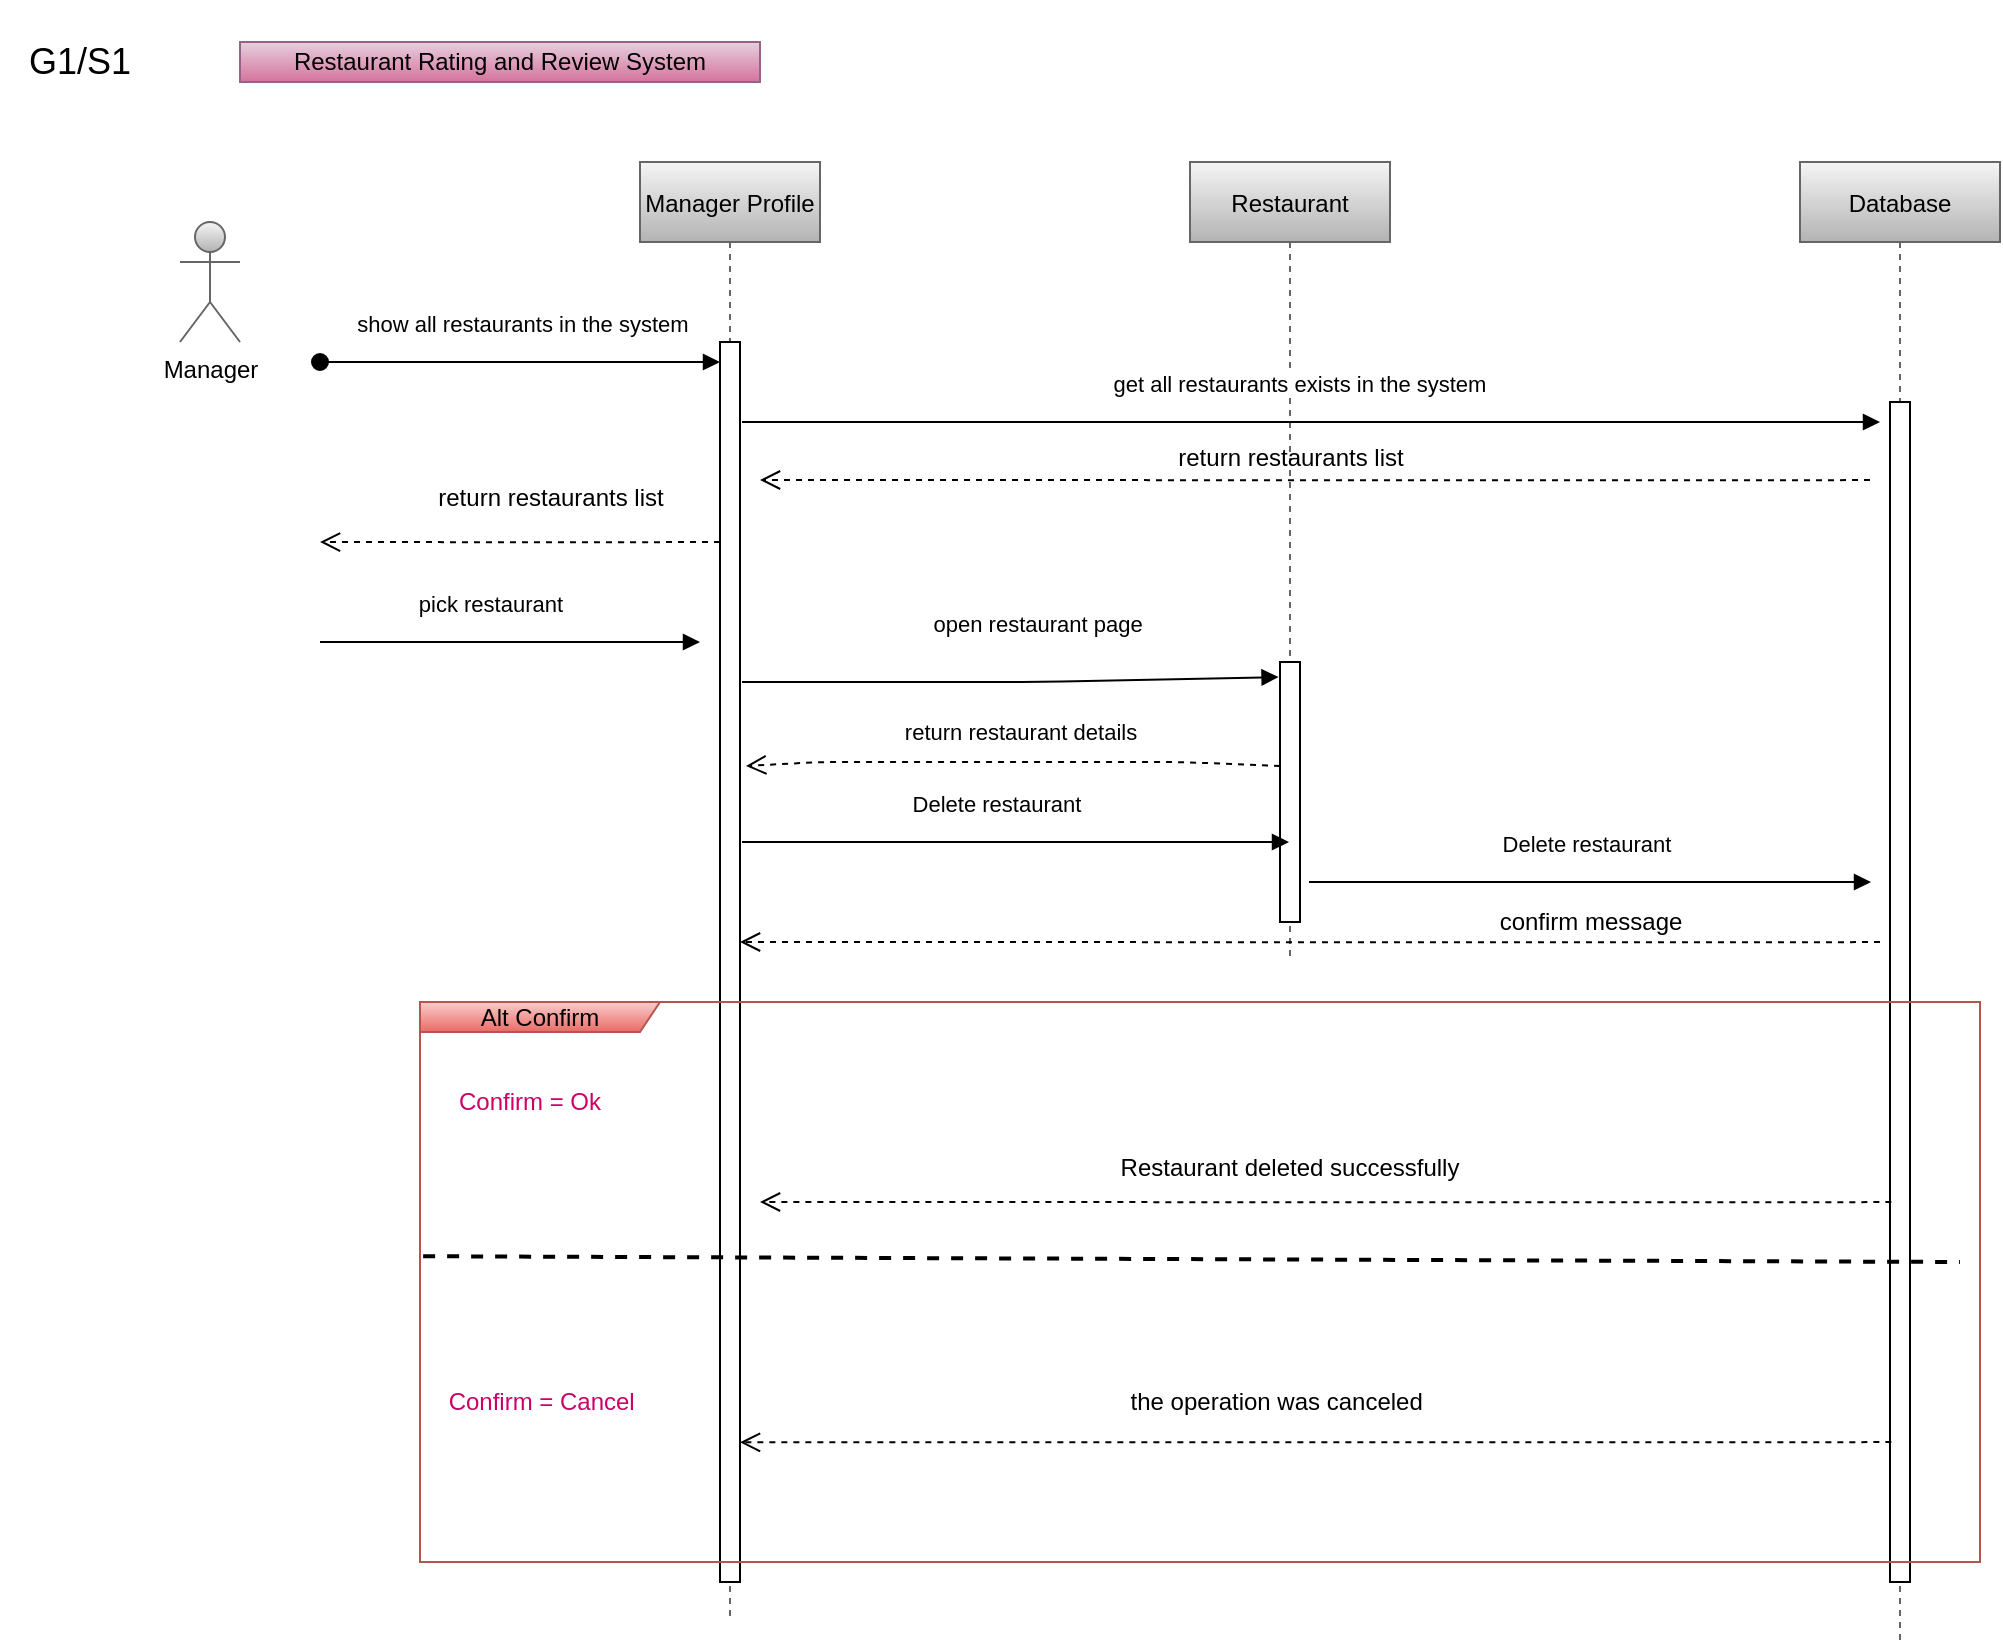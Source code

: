 <mxfile version="13.9.9" type="device"><diagram id="kgpKYQtTHZ0yAKxKKP6v" name="Page-1"><mxGraphModel dx="1765" dy="487" grid="1" gridSize="10" guides="1" tooltips="1" connect="1" arrows="1" fold="1" page="1" pageScale="1" pageWidth="850" pageHeight="1100" math="0" shadow="0"><root><mxCell id="0"/><mxCell id="1" parent="0"/><mxCell id="3nuBFxr9cyL0pnOWT2aG-1" value="Manager Profile" style="shape=umlLifeline;perimeter=lifelinePerimeter;container=1;collapsible=0;recursiveResize=0;rounded=0;shadow=0;strokeWidth=1;gradientColor=#b3b3b3;fillColor=#f5f5f5;strokeColor=#666666;" parent="1" vertex="1"><mxGeometry x="50" y="80" width="90" height="730" as="geometry"/></mxCell><mxCell id="3nuBFxr9cyL0pnOWT2aG-2" value="" style="points=[];perimeter=orthogonalPerimeter;rounded=0;shadow=0;strokeWidth=1;" parent="3nuBFxr9cyL0pnOWT2aG-1" vertex="1"><mxGeometry x="40" y="90" width="10" height="620" as="geometry"/></mxCell><mxCell id="3nuBFxr9cyL0pnOWT2aG-3" value="show all restaurants in the system " style="verticalAlign=bottom;startArrow=oval;endArrow=block;startSize=8;shadow=0;strokeWidth=1;" parent="3nuBFxr9cyL0pnOWT2aG-1" target="3nuBFxr9cyL0pnOWT2aG-2" edge="1"><mxGeometry x="0.032" y="10" relative="1" as="geometry"><mxPoint x="-160" y="100" as="sourcePoint"/><Array as="points"><mxPoint x="-30" y="100"/></Array><mxPoint as="offset"/></mxGeometry></mxCell><mxCell id="3nuBFxr9cyL0pnOWT2aG-5" value="Restaurant" style="shape=umlLifeline;perimeter=lifelinePerimeter;container=1;collapsible=0;recursiveResize=0;rounded=0;shadow=0;strokeWidth=1;gradientColor=#b3b3b3;fillColor=#f5f5f5;strokeColor=#666666;" parent="1" vertex="1"><mxGeometry x="325" y="80" width="100" height="400" as="geometry"/></mxCell><mxCell id="3nuBFxr9cyL0pnOWT2aG-6" value="" style="points=[];perimeter=orthogonalPerimeter;rounded=0;shadow=0;strokeWidth=1;" parent="3nuBFxr9cyL0pnOWT2aG-5" vertex="1"><mxGeometry x="45" y="250" width="10" height="130" as="geometry"/></mxCell><mxCell id="3nuBFxr9cyL0pnOWT2aG-8" value="get all restaurants exists in the system " style="verticalAlign=bottom;endArrow=block;shadow=0;strokeWidth=1;" parent="1" edge="1"><mxGeometry x="0.083" y="10" relative="1" as="geometry"><mxPoint x="101" y="210" as="sourcePoint"/><mxPoint x="670" y="210" as="targetPoint"/><Array as="points"><mxPoint x="361" y="210"/><mxPoint x="411" y="210"/><mxPoint x="401" y="210"/><mxPoint x="381" y="210"/></Array><mxPoint as="offset"/></mxGeometry></mxCell><mxCell id="AzbDO-ufc7SEFpxVli7i-2" value="Manager" style="shape=umlActor;verticalLabelPosition=bottom;verticalAlign=top;html=1;outlineConnect=0;fillColor=#f5f5f5;strokeColor=#666666;gradientColor=#b3b3b3;" vertex="1" parent="1"><mxGeometry x="-180" y="110" width="30" height="60" as="geometry"/></mxCell><mxCell id="AzbDO-ufc7SEFpxVli7i-5" value="Database" style="shape=umlLifeline;perimeter=lifelinePerimeter;container=1;collapsible=0;recursiveResize=0;rounded=0;shadow=0;strokeWidth=1;gradientColor=#b3b3b3;fillColor=#f5f5f5;strokeColor=#666666;" vertex="1" parent="1"><mxGeometry x="630" y="80" width="100" height="740" as="geometry"/></mxCell><mxCell id="AzbDO-ufc7SEFpxVli7i-6" value="" style="points=[];perimeter=orthogonalPerimeter;rounded=0;shadow=0;strokeWidth=1;" vertex="1" parent="AzbDO-ufc7SEFpxVli7i-5"><mxGeometry x="45" y="120" width="10" height="590" as="geometry"/></mxCell><mxCell id="AzbDO-ufc7SEFpxVli7i-10" value="Restaurant Rating and Review System" style="text;html=1;align=center;verticalAlign=middle;whiteSpace=wrap;rounded=0;fillColor=#e6d0de;strokeColor=#996185;gradientColor=#d5739d;" vertex="1" parent="1"><mxGeometry x="-150" y="20" width="260" height="20" as="geometry"/></mxCell><mxCell id="AzbDO-ufc7SEFpxVli7i-12" value="return restaurants list&lt;div style=&quot;padding: 0px ; margin: 0px&quot;&gt;&lt;br style=&quot;padding: 0px ; margin: 0px ; font-size: 11px ; background-color: rgb(255 , 255 , 255)&quot;&gt;&lt;/div&gt;" style="text;html=1;align=center;verticalAlign=middle;resizable=0;points=[];autosize=1;" vertex="1" parent="1"><mxGeometry x="-60" y="240" width="130" height="30" as="geometry"/></mxCell><mxCell id="AzbDO-ufc7SEFpxVli7i-14" value="pick restaurant " style="verticalAlign=bottom;endArrow=block;shadow=0;strokeWidth=1;" edge="1" parent="1"><mxGeometry x="-0.083" y="10" relative="1" as="geometry"><mxPoint x="-110" y="320" as="sourcePoint"/><mxPoint x="80" y="320" as="targetPoint"/><mxPoint as="offset"/></mxGeometry></mxCell><mxCell id="AzbDO-ufc7SEFpxVli7i-16" value="confirm message" style="text;html=1;align=center;verticalAlign=middle;resizable=0;points=[];autosize=1;" vertex="1" parent="1"><mxGeometry x="470" y="450" width="110" height="20" as="geometry"/></mxCell><mxCell id="AzbDO-ufc7SEFpxVli7i-23" value="return restaurants list&lt;div style=&quot;padding: 0px ; margin: 0px&quot;&gt;&lt;br style=&quot;padding: 0px ; margin: 0px ; font-size: 11px ; background-color: rgb(255 , 255 , 255)&quot;&gt;&lt;/div&gt;" style="text;html=1;align=center;verticalAlign=middle;resizable=0;points=[];autosize=1;" vertex="1" parent="1"><mxGeometry x="310" y="220" width="130" height="30" as="geometry"/></mxCell><mxCell id="AzbDO-ufc7SEFpxVli7i-24" value="" style="verticalAlign=bottom;endArrow=open;dashed=1;endSize=8;shadow=0;strokeWidth=1;" edge="1" parent="1"><mxGeometry relative="1" as="geometry"><mxPoint x="110" y="239" as="targetPoint"/><mxPoint x="665" y="239" as="sourcePoint"/><Array as="points"><mxPoint x="665" y="239.17"/><mxPoint x="625" y="239.17"/></Array></mxGeometry></mxCell><mxCell id="AzbDO-ufc7SEFpxVli7i-27" value="Delete restaurant " style="verticalAlign=bottom;endArrow=block;entryX=0;entryY=0;shadow=0;strokeWidth=1;" edge="1" parent="1"><mxGeometry y="10" relative="1" as="geometry"><mxPoint x="384.5" y="440" as="sourcePoint"/><mxPoint x="665.5" y="440.0" as="targetPoint"/><Array as="points"><mxPoint x="585.5" y="440"/></Array><mxPoint as="offset"/></mxGeometry></mxCell><mxCell id="AzbDO-ufc7SEFpxVli7i-28" value="" style="verticalAlign=bottom;endArrow=open;dashed=1;endSize=8;shadow=0;strokeWidth=1;" edge="1" parent="1"><mxGeometry relative="1" as="geometry"><mxPoint x="103" y="382" as="targetPoint"/><mxPoint x="370" y="382" as="sourcePoint"/><Array as="points"><mxPoint x="320" y="380"/><mxPoint x="280" y="380"/><mxPoint x="190" y="380"/><mxPoint x="140" y="380"/></Array></mxGeometry></mxCell><mxCell id="AzbDO-ufc7SEFpxVli7i-29" value="&lt;span style=&quot;font-size: 11px ; background-color: rgb(255 , 255 , 255)&quot;&gt;&amp;nbsp;return restaurant details&amp;nbsp;&lt;/span&gt;" style="text;html=1;align=center;verticalAlign=middle;resizable=0;points=[];autosize=1;" vertex="1" parent="1"><mxGeometry x="170" y="355" width="140" height="20" as="geometry"/></mxCell><mxCell id="AzbDO-ufc7SEFpxVli7i-37" value="" style="verticalAlign=bottom;endArrow=open;dashed=1;endSize=8;shadow=0;strokeWidth=1;" edge="1" parent="1"><mxGeometry relative="1" as="geometry"><mxPoint x="-110" y="270" as="targetPoint"/><mxPoint x="90" y="270" as="sourcePoint"/><Array as="points"><mxPoint x="70" y="270"/><mxPoint x="50" y="270.17"/></Array></mxGeometry></mxCell><mxCell id="AzbDO-ufc7SEFpxVli7i-61" value="&lt;p style=&quot;line-height: 140% ; font-size: 18px&quot;&gt;G1/S1&lt;/p&gt;" style="text;html=1;strokeColor=none;fillColor=none;align=center;verticalAlign=middle;whiteSpace=wrap;rounded=0;sketch=0;" vertex="1" parent="1"><mxGeometry x="-270" y="20" width="80" height="20" as="geometry"/></mxCell><mxCell id="AzbDO-ufc7SEFpxVli7i-67" value="open restaurant page " style="verticalAlign=bottom;endArrow=block;shadow=0;strokeWidth=1;entryX=-0.072;entryY=0.058;entryDx=0;entryDy=0;entryPerimeter=0;" edge="1" parent="1" target="3nuBFxr9cyL0pnOWT2aG-6"><mxGeometry x="0.118" y="20" relative="1" as="geometry"><mxPoint x="101.0" y="340" as="sourcePoint"/><mxPoint x="431" y="340" as="targetPoint"/><Array as="points"><mxPoint x="171" y="340"/><mxPoint x="251" y="340"/></Array><mxPoint as="offset"/></mxGeometry></mxCell><mxCell id="AzbDO-ufc7SEFpxVli7i-68" value="Delete restaurant " style="verticalAlign=bottom;endArrow=block;shadow=0;strokeWidth=1;" edge="1" parent="1" target="3nuBFxr9cyL0pnOWT2aG-5"><mxGeometry x="-0.057" y="10" relative="1" as="geometry"><mxPoint x="101" y="420" as="sourcePoint"/><mxPoint x="291" y="420" as="targetPoint"/><mxPoint as="offset"/></mxGeometry></mxCell><mxCell id="AzbDO-ufc7SEFpxVli7i-69" value="" style="verticalAlign=bottom;endArrow=open;dashed=1;endSize=8;shadow=0;strokeWidth=1;" edge="1" parent="1"><mxGeometry relative="1" as="geometry"><mxPoint x="100" y="470" as="targetPoint"/><mxPoint x="670" y="470" as="sourcePoint"/><Array as="points"><mxPoint x="630" y="470.17"/></Array></mxGeometry></mxCell><mxCell id="AzbDO-ufc7SEFpxVli7i-62" value="Alt Confirm" style="shape=umlFrame;whiteSpace=wrap;html=1;sketch=0;width=120;height=15;gradientColor=#ea6b66;fillColor=#f8cecc;strokeColor=#b85450;" vertex="1" parent="1"><mxGeometry x="-60" y="500" width="780" height="280" as="geometry"/></mxCell><mxCell id="AzbDO-ufc7SEFpxVli7i-52" value="" style="endArrow=none;html=1;strokeWidth=2;dashed=1;exitX=0.002;exitY=0.454;exitDx=0;exitDy=0;exitPerimeter=0;" edge="1" parent="1" source="AzbDO-ufc7SEFpxVli7i-62"><mxGeometry width="50" height="50" relative="1" as="geometry"><mxPoint x="-70" y="630" as="sourcePoint"/><mxPoint x="710" y="630" as="targetPoint"/><Array as="points"/></mxGeometry></mxCell><mxCell id="AzbDO-ufc7SEFpxVli7i-73" value="&lt;font color=&quot;#cc0066&quot;&gt;Confirm = Cancel&amp;nbsp;&lt;/font&gt;" style="text;html=1;strokeColor=none;fillColor=none;align=center;verticalAlign=middle;whiteSpace=wrap;rounded=0;sketch=0;" vertex="1" parent="1"><mxGeometry x="-50" y="690" width="105" height="20" as="geometry"/></mxCell><mxCell id="AzbDO-ufc7SEFpxVli7i-74" value="&lt;font color=&quot;#cc0066&quot;&gt;Confirm = Ok&lt;/font&gt;" style="text;html=1;strokeColor=none;fillColor=none;align=center;verticalAlign=middle;whiteSpace=wrap;rounded=0;sketch=0;" vertex="1" parent="1"><mxGeometry x="-50" y="540" width="90" height="20" as="geometry"/></mxCell><mxCell id="AzbDO-ufc7SEFpxVli7i-76" value="" style="verticalAlign=bottom;endArrow=open;dashed=1;endSize=8;shadow=0;strokeWidth=1;" edge="1" parent="1"><mxGeometry relative="1" as="geometry"><mxPoint x="100" y="590" as="targetPoint"/><mxPoint x="100" y="590" as="sourcePoint"/><Array as="points"/></mxGeometry></mxCell><mxCell id="AzbDO-ufc7SEFpxVli7i-77" value="" style="verticalAlign=bottom;endArrow=open;dashed=1;endSize=8;shadow=0;strokeWidth=1;" edge="1" parent="1"><mxGeometry relative="1" as="geometry"><mxPoint x="100.004" y="720.17" as="targetPoint"/><mxPoint x="675.68" y="720" as="sourcePoint"/><Array as="points"><mxPoint x="635.68" y="720.17"/></Array></mxGeometry></mxCell><mxCell id="AzbDO-ufc7SEFpxVli7i-78" value="Restaurant deleted successfully" style="text;html=1;strokeColor=none;fillColor=none;align=center;verticalAlign=middle;whiteSpace=wrap;rounded=0;sketch=0;" vertex="1" parent="1"><mxGeometry x="275" y="572.5" width="200" height="20" as="geometry"/></mxCell><mxCell id="AzbDO-ufc7SEFpxVli7i-79" value="the operation was canceled&amp;nbsp;" style="text;html=1;strokeColor=none;fillColor=none;align=center;verticalAlign=middle;whiteSpace=wrap;rounded=0;sketch=0;" vertex="1" parent="1"><mxGeometry x="270" y="690" width="200" height="20" as="geometry"/></mxCell><mxCell id="AzbDO-ufc7SEFpxVli7i-83" value="" style="verticalAlign=bottom;endArrow=open;dashed=1;endSize=8;shadow=0;strokeWidth=1;" edge="1" parent="1"><mxGeometry relative="1" as="geometry"><mxPoint x="110" y="600" as="targetPoint"/><mxPoint x="675.68" y="600" as="sourcePoint"/><Array as="points"><mxPoint x="635.68" y="600.17"/></Array></mxGeometry></mxCell></root></mxGraphModel></diagram></mxfile>